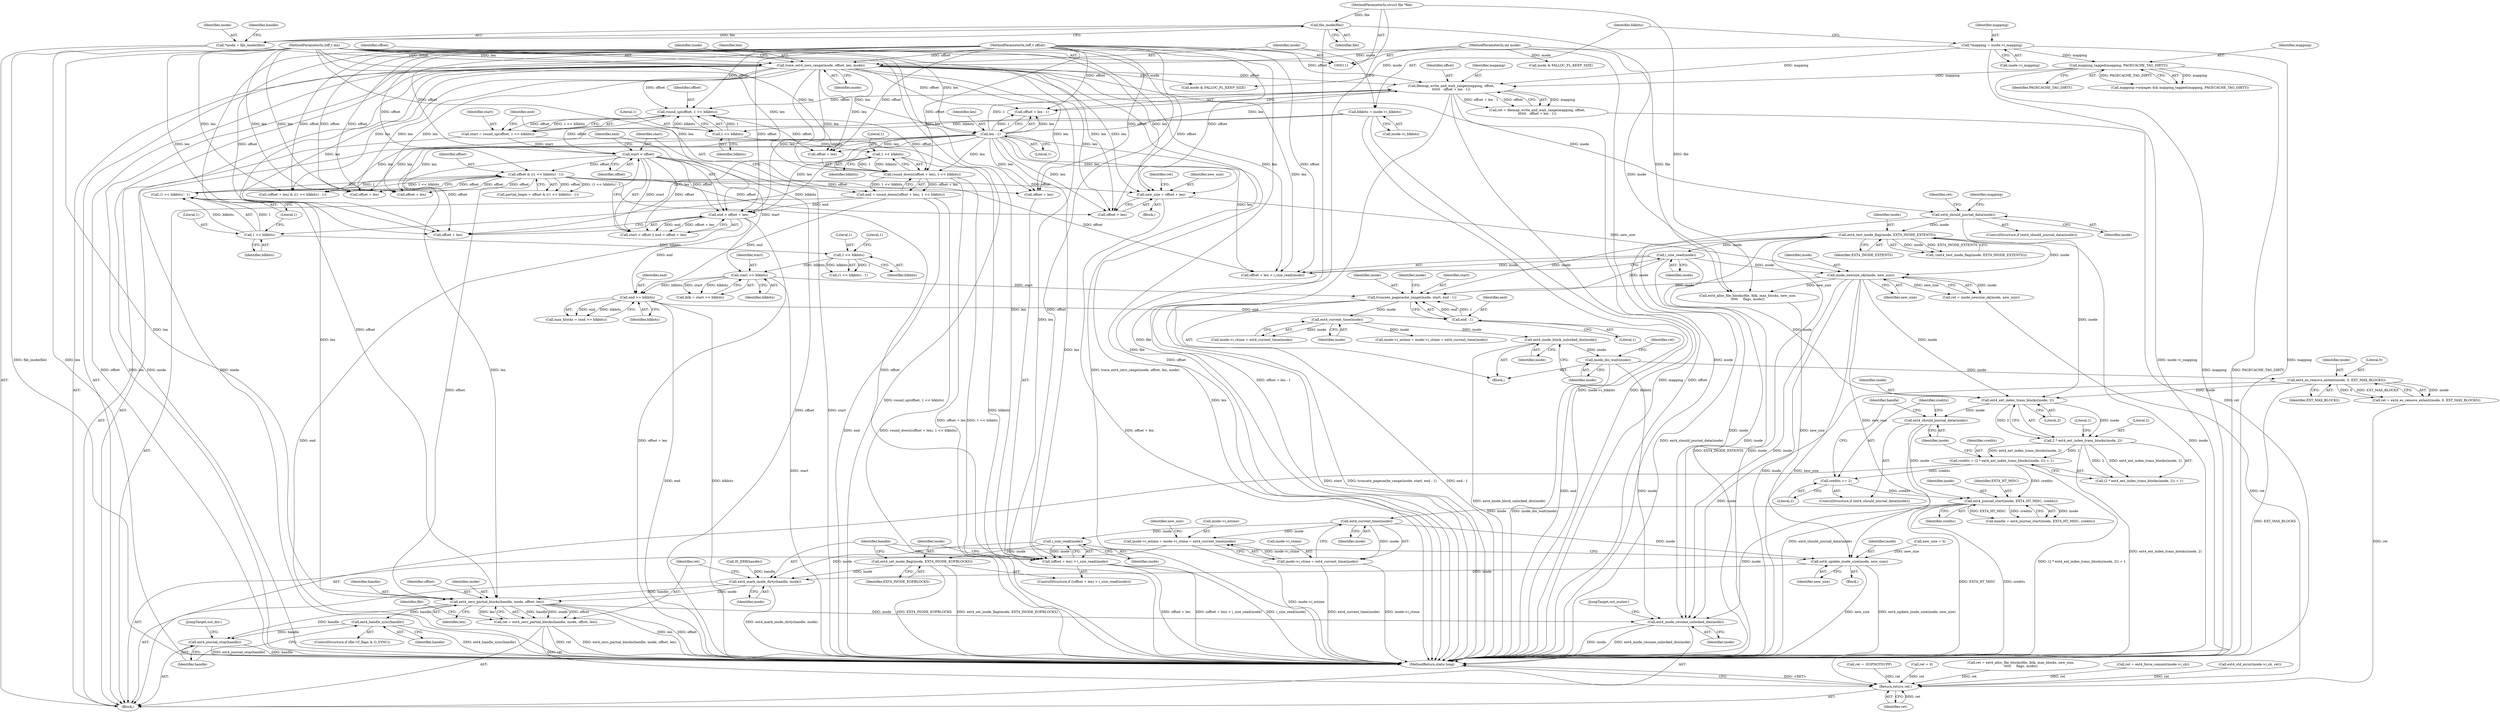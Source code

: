 digraph "0_linux_0f2af21aae11972fa924374ddcf52e88347cf5a8@pointer" {
"1000432" [label="(Call,ext4_current_time(inode))"];
"1000406" [label="(Call,ext4_journal_start(inode, EXT4_HT_MISC, credits))"];
"1000399" [label="(Call,ext4_should_journal_data(inode))"];
"1000394" [label="(Call,ext4_ext_index_trans_blocks(inode, 2))"];
"1000325" [label="(Call,inode_newsize_ok(inode, new_size))"];
"1000315" [label="(Call,i_size_read(inode))"];
"1000296" [label="(Call,ext4_test_inode_flag(inode, EXT4_INODE_EXTENTS))"];
"1000169" [label="(Call,ext4_should_journal_data(inode))"];
"1000154" [label="(Call,trace_ext4_zero_range(inode, offset, len, mode))"];
"1000118" [label="(Call,*inode = file_inode(file))"];
"1000120" [label="(Call,file_inode(file))"];
"1000112" [label="(MethodParameterIn,struct file *file)"];
"1000113" [label="(MethodParameterIn,loff_t offset)"];
"1000114" [label="(MethodParameterIn,loff_t len)"];
"1000115" [label="(MethodParameterIn,int mode)"];
"1000318" [label="(Call,new_size = offset + len)"];
"1000236" [label="(Call,offset & ((1 << blkbits) - 1))"];
"1000223" [label="(Call,start < offset)"];
"1000205" [label="(Call,start = round_up(offset, 1 << blkbits))"];
"1000207" [label="(Call,round_up(offset, 1 << blkbits))"];
"1000193" [label="(Call,filemap_write_and_wait_range(mapping, offset,\n\t\t\t\t\t\t   offset + len - 1))"];
"1000187" [label="(Call,mapping_tagged(mapping, PAGECACHE_TAG_DIRTY))"];
"1000143" [label="(Call,*mapping = inode->i_mapping)"];
"1000198" [label="(Call,len - 1)"];
"1000209" [label="(Call,1 << blkbits)"];
"1000149" [label="(Call,blkbits = inode->i_blkbits)"];
"1000238" [label="(Call,(1 << blkbits) - 1)"];
"1000239" [label="(Call,1 << blkbits)"];
"1000218" [label="(Call,1 << blkbits)"];
"1000375" [label="(Call,ext4_es_remove_extent(inode, 0, EXT_MAX_BLOCKS))"];
"1000359" [label="(Call,inode_dio_wait(inode))"];
"1000357" [label="(Call,ext4_inode_block_unlocked_dio(inode))"];
"1000355" [label="(Call,ext4_current_time(inode))"];
"1000341" [label="(Call,truncate_pagecache_range(inode, start, end - 1))"];
"1000256" [label="(Call,start >> blkbits)"];
"1000250" [label="(Call,1 << blkbits)"];
"1000344" [label="(Call,end - 1)"];
"1000261" [label="(Call,end >> blkbits)"];
"1000226" [label="(Call,end > offset + len)"];
"1000212" [label="(Call,end = round_down((offset + len), 1 << blkbits))"];
"1000214" [label="(Call,round_down((offset + len), 1 << blkbits))"];
"1000401" [label="(Call,credits += 2)"];
"1000389" [label="(Call,credits = (2 * ext4_ext_index_trans_blocks(inode, 2)) + 1)"];
"1000392" [label="(Call,2 * ext4_ext_index_trans_blocks(inode, 2))"];
"1000424" [label="(Call,inode->i_mtime = inode->i_ctime = ext4_current_time(inode))"];
"1000428" [label="(Call,inode->i_ctime = ext4_current_time(inode))"];
"1000437" [label="(Call,ext4_update_inode_size(inode, new_size))"];
"1000452" [label="(Call,ext4_mark_inode_dirty(handle, inode))"];
"1000457" [label="(Call,ext4_zero_partial_blocks(handle, inode, offset, len))"];
"1000455" [label="(Call,ret = ext4_zero_partial_blocks(handle, inode, offset, len))"];
"1000481" [label="(Return,return ret;)"];
"1000468" [label="(Call,ext4_handle_sync(handle))"];
"1000470" [label="(Call,ext4_journal_stop(handle))"];
"1000473" [label="(Call,ext4_inode_resume_unlocked_dio(inode))"];
"1000447" [label="(Call,i_size_read(inode))"];
"1000443" [label="(Call,(offset + len) > i_size_read(inode))"];
"1000449" [label="(Call,ext4_set_inode_flag(inode, EXT4_INODE_EOFBLOCKS))"];
"1000396" [label="(Literal,2)"];
"1000404" [label="(Call,handle = ext4_journal_start(inode, EXT4_HT_MISC, credits))"];
"1000246" [label="(Call,offset + len)"];
"1000465" [label="(Identifier,file)"];
"1000249" [label="(Call,(1 << blkbits) - 1)"];
"1000296" [label="(Call,ext4_test_inode_flag(inode, EXT4_INODE_EXTENTS))"];
"1000228" [label="(Call,offset + len)"];
"1000195" [label="(Identifier,offset)"];
"1000449" [label="(Call,ext4_set_inode_flag(inode, EXT4_INODE_EOFBLOCKS))"];
"1000409" [label="(Identifier,credits)"];
"1000481" [label="(Return,return ret;)"];
"1000363" [label="(Call,ext4_alloc_file_blocks(file, lblk, max_blocks, new_size,\n\t\t\t\t\t     flags, mode))"];
"1000468" [label="(Call,ext4_handle_sync(handle))"];
"1000452" [label="(Call,ext4_mark_inode_dirty(handle, inode))"];
"1000155" [label="(Identifier,inode)"];
"1000462" [label="(ControlStructure,if (file->f_flags & O_SYNC))"];
"1000251" [label="(Literal,1)"];
"1000472" [label="(JumpTarget,out_dio:)"];
"1000300" [label="(Call,ret = -EOPNOTSUPP)"];
"1000456" [label="(Identifier,ret)"];
"1000447" [label="(Call,i_size_read(inode))"];
"1000258" [label="(Identifier,blkbits)"];
"1000150" [label="(Identifier,blkbits)"];
"1000317" [label="(Block,)"];
"1000411" [label="(Call,IS_ERR(handle))"];
"1000257" [label="(Identifier,start)"];
"1000239" [label="(Call,1 << blkbits)"];
"1000351" [label="(Call,inode->i_ctime = ext4_current_time(inode))"];
"1000169" [label="(Call,ext4_should_journal_data(inode))"];
"1000471" [label="(Identifier,handle)"];
"1000439" [label="(Identifier,new_size)"];
"1000112" [label="(MethodParameterIn,struct file *file)"];
"1000458" [label="(Identifier,handle)"];
"1000198" [label="(Call,len - 1)"];
"1000378" [label="(Identifier,EXT_MAX_BLOCKS)"];
"1000297" [label="(Identifier,inode)"];
"1000394" [label="(Call,ext4_ext_index_trans_blocks(inode, 2))"];
"1000145" [label="(Call,inode->i_mapping)"];
"1000340" [label="(Block,)"];
"1000342" [label="(Identifier,inode)"];
"1000193" [label="(Call,filemap_write_and_wait_range(mapping, offset,\n\t\t\t\t\t\t   offset + len - 1))"];
"1000189" [label="(Identifier,PAGECACHE_TAG_DIRTY)"];
"1000345" [label="(Identifier,end)"];
"1000241" [label="(Identifier,blkbits)"];
"1000318" [label="(Call,new_size = offset + len)"];
"1000212" [label="(Call,end = round_down((offset + len), 1 << blkbits))"];
"1000236" [label="(Call,offset & ((1 << blkbits) - 1))"];
"1000393" [label="(Literal,2)"];
"1000392" [label="(Call,2 * ext4_ext_index_trans_blocks(inode, 2))"];
"1000114" [label="(MethodParameterIn,loff_t len)"];
"1000121" [label="(Identifier,file)"];
"1000455" [label="(Call,ret = ext4_zero_partial_blocks(handle, inode, offset, len))"];
"1000213" [label="(Identifier,end)"];
"1000194" [label="(Identifier,mapping)"];
"1000210" [label="(Literal,1)"];
"1000400" [label="(Identifier,inode)"];
"1000424" [label="(Call,inode->i_mtime = inode->i_ctime = ext4_current_time(inode))"];
"1000226" [label="(Call,end > offset + len)"];
"1000320" [label="(Call,offset + len)"];
"1000344" [label="(Call,end - 1)"];
"1000259" [label="(Call,max_blocks = (end >> blkbits))"];
"1000391" [label="(Call,(2 * ext4_ext_index_trans_blocks(inode, 2)) + 1)"];
"1000183" [label="(Call,mapping->nrpages && mapping_tagged(mapping, PAGECACHE_TAG_DIRTY))"];
"1000156" [label="(Identifier,offset)"];
"1000408" [label="(Identifier,EXT4_HT_MISC)"];
"1000242" [label="(Literal,1)"];
"1000163" [label="(Identifier,inode)"];
"1000118" [label="(Call,*inode = file_inode(file))"];
"1000405" [label="(Identifier,handle)"];
"1000375" [label="(Call,ext4_es_remove_extent(inode, 0, EXT_MAX_BLOCKS))"];
"1000261" [label="(Call,end >> blkbits)"];
"1000325" [label="(Call,inode_newsize_ok(inode, new_size))"];
"1000312" [label="(Call,offset + len)"];
"1000346" [label="(Literal,1)"];
"1000219" [label="(Literal,1)"];
"1000469" [label="(Identifier,handle)"];
"1000209" [label="(Call,1 << blkbits)"];
"1000240" [label="(Literal,1)"];
"1000185" [label="(Identifier,mapping)"];
"1000222" [label="(Call,start < offset || end > offset + len)"];
"1000475" [label="(JumpTarget,out_mutex:)"];
"1000252" [label="(Identifier,blkbits)"];
"1000442" [label="(ControlStructure,if ((offset + len) > i_size_read(inode)))"];
"1000298" [label="(Identifier,EXT4_INODE_EXTENTS)"];
"1000220" [label="(Identifier,blkbits)"];
"1000376" [label="(Identifier,inode)"];
"1000470" [label="(Call,ext4_journal_stop(handle))"];
"1000450" [label="(Identifier,inode)"];
"1000473" [label="(Call,ext4_inode_resume_unlocked_dio(inode))"];
"1000128" [label="(Call,new_size = 0)"];
"1000207" [label="(Call,round_up(offset, 1 << blkbits))"];
"1000324" [label="(Identifier,ret)"];
"1000238" [label="(Call,(1 << blkbits) - 1)"];
"1000199" [label="(Identifier,len)"];
"1000341" [label="(Call,truncate_pagecache_range(inode, start, end - 1))"];
"1000263" [label="(Identifier,blkbits)"];
"1000132" [label="(Call,ret = 0)"];
"1000158" [label="(Identifier,mode)"];
"1000116" [label="(Block,)"];
"1000214" [label="(Call,round_down((offset + len), 1 << blkbits))"];
"1000295" [label="(Call,!(ext4_test_inode_flag(inode, EXT4_INODE_EXTENTS)))"];
"1000234" [label="(Call,partial_begin = offset & ((1 << blkbits) - 1))"];
"1000191" [label="(Call,ret = filemap_write_and_wait_range(mapping, offset,\n\t\t\t\t\t\t   offset + len - 1))"];
"1000474" [label="(Identifier,inode)"];
"1000256" [label="(Call,start >> blkbits)"];
"1000188" [label="(Identifier,mapping)"];
"1000460" [label="(Identifier,offset)"];
"1000143" [label="(Call,*mapping = inode->i_mapping)"];
"1000432" [label="(Call,ext4_current_time(inode))"];
"1000250" [label="(Call,1 << blkbits)"];
"1000459" [label="(Identifier,inode)"];
"1000262" [label="(Identifier,end)"];
"1000483" [label="(MethodReturn,static long)"];
"1000327" [label="(Identifier,new_size)"];
"1000438" [label="(Identifier,inode)"];
"1000154" [label="(Call,trace_ext4_zero_range(inode, offset, len, mode))"];
"1000373" [label="(Call,ret = ext4_es_remove_extent(inode, 0, EXT_MAX_BLOCKS))"];
"1000283" [label="(Call,mode & FALLOC_FL_KEEP_SIZE)"];
"1000457" [label="(Call,ext4_zero_partial_blocks(handle, inode, offset, len))"];
"1000119" [label="(Identifier,inode)"];
"1000237" [label="(Identifier,offset)"];
"1000323" [label="(Call,ret = inode_newsize_ok(inode, new_size))"];
"1000315" [label="(Call,i_size_read(inode))"];
"1000443" [label="(Call,(offset + len) > i_size_read(inode))"];
"1000173" [label="(Identifier,ret)"];
"1000170" [label="(Identifier,inode)"];
"1000253" [label="(Literal,1)"];
"1000395" [label="(Identifier,inode)"];
"1000223" [label="(Call,start < offset)"];
"1000308" [label="(Call,mode & FALLOC_FL_KEEP_SIZE)"];
"1000113" [label="(MethodParameterIn,loff_t offset)"];
"1000151" [label="(Call,inode->i_blkbits)"];
"1000206" [label="(Identifier,start)"];
"1000254" [label="(Call,lblk = start >> blkbits)"];
"1000311" [label="(Call,offset + len > i_size_read(inode))"];
"1000347" [label="(Call,inode->i_mtime = inode->i_ctime = ext4_current_time(inode))"];
"1000349" [label="(Identifier,inode)"];
"1000397" [label="(Literal,1)"];
"1000357" [label="(Call,ext4_inode_block_unlocked_dio(inode))"];
"1000356" [label="(Identifier,inode)"];
"1000211" [label="(Identifier,blkbits)"];
"1000425" [label="(Call,inode->i_mtime)"];
"1000407" [label="(Identifier,inode)"];
"1000149" [label="(Call,blkbits = inode->i_blkbits)"];
"1000187" [label="(Call,mapping_tagged(mapping, PAGECACHE_TAG_DIRTY))"];
"1000326" [label="(Identifier,inode)"];
"1000433" [label="(Identifier,inode)"];
"1000196" [label="(Call,offset + len - 1)"];
"1000225" [label="(Identifier,offset)"];
"1000437" [label="(Call,ext4_update_inode_size(inode, new_size))"];
"1000360" [label="(Identifier,inode)"];
"1000390" [label="(Identifier,credits)"];
"1000403" [label="(Literal,2)"];
"1000454" [label="(Identifier,inode)"];
"1000451" [label="(Identifier,EXT4_INODE_EOFBLOCKS)"];
"1000361" [label="(Call,ret = ext4_alloc_file_blocks(file, lblk, max_blocks, new_size,\n\t\t\t\t\t     flags, mode))"];
"1000428" [label="(Call,inode->i_ctime = ext4_current_time(inode))"];
"1000124" [label="(Identifier,handle)"];
"1000399" [label="(Call,ext4_should_journal_data(inode))"];
"1000144" [label="(Identifier,mapping)"];
"1000157" [label="(Identifier,len)"];
"1000200" [label="(Literal,1)"];
"1000168" [label="(ControlStructure,if (ext4_should_journal_data(inode)))"];
"1000316" [label="(Identifier,inode)"];
"1000115" [label="(MethodParameterIn,int mode)"];
"1000227" [label="(Identifier,end)"];
"1000436" [label="(Block,)"];
"1000319" [label="(Identifier,new_size)"];
"1000359" [label="(Call,inode_dio_wait(inode))"];
"1000172" [label="(Call,ret = ext4_force_commit(inode->i_sb))"];
"1000355" [label="(Call,ext4_current_time(inode))"];
"1000406" [label="(Call,ext4_journal_start(inode, EXT4_HT_MISC, credits))"];
"1000377" [label="(Literal,0)"];
"1000401" [label="(Call,credits += 2)"];
"1000429" [label="(Call,inode->i_ctime)"];
"1000448" [label="(Identifier,inode)"];
"1000398" [label="(ControlStructure,if (ext4_should_journal_data(inode)))"];
"1000120" [label="(Call,file_inode(file))"];
"1000461" [label="(Identifier,len)"];
"1000453" [label="(Identifier,handle)"];
"1000224" [label="(Identifier,start)"];
"1000482" [label="(Identifier,ret)"];
"1000444" [label="(Call,offset + len)"];
"1000389" [label="(Call,credits = (2 * ext4_ext_index_trans_blocks(inode, 2)) + 1)"];
"1000245" [label="(Call,(offset + len) & ((1 << blkbits) - 1))"];
"1000343" [label="(Identifier,start)"];
"1000402" [label="(Identifier,credits)"];
"1000208" [label="(Identifier,offset)"];
"1000218" [label="(Call,1 << blkbits)"];
"1000435" [label="(Identifier,new_size)"];
"1000205" [label="(Call,start = round_up(offset, 1 << blkbits))"];
"1000418" [label="(Call,ext4_std_error(inode->i_sb, ret))"];
"1000362" [label="(Identifier,ret)"];
"1000358" [label="(Identifier,inode)"];
"1000215" [label="(Call,offset + len)"];
"1000432" -> "1000428"  [label="AST: "];
"1000432" -> "1000433"  [label="CFG: "];
"1000433" -> "1000432"  [label="AST: "];
"1000428" -> "1000432"  [label="CFG: "];
"1000432" -> "1000424"  [label="DDG: inode"];
"1000432" -> "1000428"  [label="DDG: inode"];
"1000406" -> "1000432"  [label="DDG: inode"];
"1000432" -> "1000437"  [label="DDG: inode"];
"1000432" -> "1000447"  [label="DDG: inode"];
"1000406" -> "1000404"  [label="AST: "];
"1000406" -> "1000409"  [label="CFG: "];
"1000407" -> "1000406"  [label="AST: "];
"1000408" -> "1000406"  [label="AST: "];
"1000409" -> "1000406"  [label="AST: "];
"1000404" -> "1000406"  [label="CFG: "];
"1000406" -> "1000483"  [label="DDG: credits"];
"1000406" -> "1000483"  [label="DDG: EXT4_HT_MISC"];
"1000406" -> "1000404"  [label="DDG: inode"];
"1000406" -> "1000404"  [label="DDG: EXT4_HT_MISC"];
"1000406" -> "1000404"  [label="DDG: credits"];
"1000399" -> "1000406"  [label="DDG: inode"];
"1000401" -> "1000406"  [label="DDG: credits"];
"1000389" -> "1000406"  [label="DDG: credits"];
"1000406" -> "1000473"  [label="DDG: inode"];
"1000399" -> "1000398"  [label="AST: "];
"1000399" -> "1000400"  [label="CFG: "];
"1000400" -> "1000399"  [label="AST: "];
"1000402" -> "1000399"  [label="CFG: "];
"1000405" -> "1000399"  [label="CFG: "];
"1000399" -> "1000483"  [label="DDG: ext4_should_journal_data(inode)"];
"1000394" -> "1000399"  [label="DDG: inode"];
"1000394" -> "1000392"  [label="AST: "];
"1000394" -> "1000396"  [label="CFG: "];
"1000395" -> "1000394"  [label="AST: "];
"1000396" -> "1000394"  [label="AST: "];
"1000392" -> "1000394"  [label="CFG: "];
"1000394" -> "1000392"  [label="DDG: inode"];
"1000394" -> "1000392"  [label="DDG: 2"];
"1000325" -> "1000394"  [label="DDG: inode"];
"1000375" -> "1000394"  [label="DDG: inode"];
"1000315" -> "1000394"  [label="DDG: inode"];
"1000296" -> "1000394"  [label="DDG: inode"];
"1000325" -> "1000323"  [label="AST: "];
"1000325" -> "1000327"  [label="CFG: "];
"1000326" -> "1000325"  [label="AST: "];
"1000327" -> "1000325"  [label="AST: "];
"1000323" -> "1000325"  [label="CFG: "];
"1000325" -> "1000483"  [label="DDG: inode"];
"1000325" -> "1000483"  [label="DDG: new_size"];
"1000325" -> "1000323"  [label="DDG: inode"];
"1000325" -> "1000323"  [label="DDG: new_size"];
"1000315" -> "1000325"  [label="DDG: inode"];
"1000296" -> "1000325"  [label="DDG: inode"];
"1000318" -> "1000325"  [label="DDG: new_size"];
"1000325" -> "1000341"  [label="DDG: inode"];
"1000325" -> "1000363"  [label="DDG: new_size"];
"1000325" -> "1000437"  [label="DDG: new_size"];
"1000325" -> "1000473"  [label="DDG: inode"];
"1000315" -> "1000311"  [label="AST: "];
"1000315" -> "1000316"  [label="CFG: "];
"1000316" -> "1000315"  [label="AST: "];
"1000311" -> "1000315"  [label="CFG: "];
"1000315" -> "1000311"  [label="DDG: inode"];
"1000296" -> "1000315"  [label="DDG: inode"];
"1000315" -> "1000341"  [label="DDG: inode"];
"1000315" -> "1000473"  [label="DDG: inode"];
"1000296" -> "1000295"  [label="AST: "];
"1000296" -> "1000298"  [label="CFG: "];
"1000297" -> "1000296"  [label="AST: "];
"1000298" -> "1000296"  [label="AST: "];
"1000295" -> "1000296"  [label="CFG: "];
"1000296" -> "1000483"  [label="DDG: EXT4_INODE_EXTENTS"];
"1000296" -> "1000483"  [label="DDG: inode"];
"1000296" -> "1000295"  [label="DDG: inode"];
"1000296" -> "1000295"  [label="DDG: EXT4_INODE_EXTENTS"];
"1000169" -> "1000296"  [label="DDG: inode"];
"1000296" -> "1000341"  [label="DDG: inode"];
"1000296" -> "1000473"  [label="DDG: inode"];
"1000169" -> "1000168"  [label="AST: "];
"1000169" -> "1000170"  [label="CFG: "];
"1000170" -> "1000169"  [label="AST: "];
"1000173" -> "1000169"  [label="CFG: "];
"1000185" -> "1000169"  [label="CFG: "];
"1000169" -> "1000483"  [label="DDG: ext4_should_journal_data(inode)"];
"1000169" -> "1000483"  [label="DDG: inode"];
"1000154" -> "1000169"  [label="DDG: inode"];
"1000154" -> "1000116"  [label="AST: "];
"1000154" -> "1000158"  [label="CFG: "];
"1000155" -> "1000154"  [label="AST: "];
"1000156" -> "1000154"  [label="AST: "];
"1000157" -> "1000154"  [label="AST: "];
"1000158" -> "1000154"  [label="AST: "];
"1000163" -> "1000154"  [label="CFG: "];
"1000154" -> "1000483"  [label="DDG: len"];
"1000154" -> "1000483"  [label="DDG: inode"];
"1000154" -> "1000483"  [label="DDG: mode"];
"1000154" -> "1000483"  [label="DDG: trace_ext4_zero_range(inode, offset, len, mode)"];
"1000154" -> "1000483"  [label="DDG: offset"];
"1000118" -> "1000154"  [label="DDG: inode"];
"1000113" -> "1000154"  [label="DDG: offset"];
"1000114" -> "1000154"  [label="DDG: len"];
"1000115" -> "1000154"  [label="DDG: mode"];
"1000154" -> "1000193"  [label="DDG: offset"];
"1000154" -> "1000196"  [label="DDG: offset"];
"1000154" -> "1000198"  [label="DDG: len"];
"1000154" -> "1000207"  [label="DDG: offset"];
"1000154" -> "1000214"  [label="DDG: len"];
"1000154" -> "1000215"  [label="DDG: len"];
"1000154" -> "1000226"  [label="DDG: len"];
"1000154" -> "1000228"  [label="DDG: len"];
"1000154" -> "1000245"  [label="DDG: len"];
"1000154" -> "1000246"  [label="DDG: len"];
"1000154" -> "1000283"  [label="DDG: mode"];
"1000154" -> "1000311"  [label="DDG: len"];
"1000154" -> "1000312"  [label="DDG: len"];
"1000154" -> "1000318"  [label="DDG: len"];
"1000154" -> "1000320"  [label="DDG: len"];
"1000154" -> "1000443"  [label="DDG: len"];
"1000154" -> "1000444"  [label="DDG: len"];
"1000154" -> "1000457"  [label="DDG: len"];
"1000118" -> "1000116"  [label="AST: "];
"1000118" -> "1000120"  [label="CFG: "];
"1000119" -> "1000118"  [label="AST: "];
"1000120" -> "1000118"  [label="AST: "];
"1000124" -> "1000118"  [label="CFG: "];
"1000118" -> "1000483"  [label="DDG: file_inode(file)"];
"1000120" -> "1000118"  [label="DDG: file"];
"1000120" -> "1000121"  [label="CFG: "];
"1000121" -> "1000120"  [label="AST: "];
"1000120" -> "1000483"  [label="DDG: file"];
"1000112" -> "1000120"  [label="DDG: file"];
"1000120" -> "1000363"  [label="DDG: file"];
"1000112" -> "1000111"  [label="AST: "];
"1000112" -> "1000483"  [label="DDG: file"];
"1000112" -> "1000363"  [label="DDG: file"];
"1000113" -> "1000111"  [label="AST: "];
"1000113" -> "1000483"  [label="DDG: offset"];
"1000113" -> "1000193"  [label="DDG: offset"];
"1000113" -> "1000196"  [label="DDG: offset"];
"1000113" -> "1000207"  [label="DDG: offset"];
"1000113" -> "1000214"  [label="DDG: offset"];
"1000113" -> "1000215"  [label="DDG: offset"];
"1000113" -> "1000223"  [label="DDG: offset"];
"1000113" -> "1000226"  [label="DDG: offset"];
"1000113" -> "1000228"  [label="DDG: offset"];
"1000113" -> "1000236"  [label="DDG: offset"];
"1000113" -> "1000245"  [label="DDG: offset"];
"1000113" -> "1000246"  [label="DDG: offset"];
"1000113" -> "1000311"  [label="DDG: offset"];
"1000113" -> "1000312"  [label="DDG: offset"];
"1000113" -> "1000318"  [label="DDG: offset"];
"1000113" -> "1000320"  [label="DDG: offset"];
"1000113" -> "1000443"  [label="DDG: offset"];
"1000113" -> "1000444"  [label="DDG: offset"];
"1000113" -> "1000457"  [label="DDG: offset"];
"1000114" -> "1000111"  [label="AST: "];
"1000114" -> "1000483"  [label="DDG: len"];
"1000114" -> "1000198"  [label="DDG: len"];
"1000114" -> "1000214"  [label="DDG: len"];
"1000114" -> "1000215"  [label="DDG: len"];
"1000114" -> "1000226"  [label="DDG: len"];
"1000114" -> "1000228"  [label="DDG: len"];
"1000114" -> "1000245"  [label="DDG: len"];
"1000114" -> "1000246"  [label="DDG: len"];
"1000114" -> "1000311"  [label="DDG: len"];
"1000114" -> "1000312"  [label="DDG: len"];
"1000114" -> "1000318"  [label="DDG: len"];
"1000114" -> "1000320"  [label="DDG: len"];
"1000114" -> "1000443"  [label="DDG: len"];
"1000114" -> "1000444"  [label="DDG: len"];
"1000114" -> "1000457"  [label="DDG: len"];
"1000115" -> "1000111"  [label="AST: "];
"1000115" -> "1000483"  [label="DDG: mode"];
"1000115" -> "1000283"  [label="DDG: mode"];
"1000115" -> "1000308"  [label="DDG: mode"];
"1000115" -> "1000363"  [label="DDG: mode"];
"1000318" -> "1000317"  [label="AST: "];
"1000318" -> "1000320"  [label="CFG: "];
"1000319" -> "1000318"  [label="AST: "];
"1000320" -> "1000318"  [label="AST: "];
"1000324" -> "1000318"  [label="CFG: "];
"1000318" -> "1000483"  [label="DDG: offset + len"];
"1000236" -> "1000318"  [label="DDG: offset"];
"1000198" -> "1000318"  [label="DDG: len"];
"1000236" -> "1000234"  [label="AST: "];
"1000236" -> "1000238"  [label="CFG: "];
"1000237" -> "1000236"  [label="AST: "];
"1000238" -> "1000236"  [label="AST: "];
"1000234" -> "1000236"  [label="CFG: "];
"1000236" -> "1000234"  [label="DDG: offset"];
"1000236" -> "1000234"  [label="DDG: (1 << blkbits) - 1"];
"1000223" -> "1000236"  [label="DDG: offset"];
"1000238" -> "1000236"  [label="DDG: 1 << blkbits"];
"1000238" -> "1000236"  [label="DDG: 1"];
"1000236" -> "1000245"  [label="DDG: offset"];
"1000236" -> "1000246"  [label="DDG: offset"];
"1000236" -> "1000311"  [label="DDG: offset"];
"1000236" -> "1000312"  [label="DDG: offset"];
"1000236" -> "1000320"  [label="DDG: offset"];
"1000236" -> "1000443"  [label="DDG: offset"];
"1000236" -> "1000444"  [label="DDG: offset"];
"1000236" -> "1000457"  [label="DDG: offset"];
"1000223" -> "1000222"  [label="AST: "];
"1000223" -> "1000225"  [label="CFG: "];
"1000224" -> "1000223"  [label="AST: "];
"1000225" -> "1000223"  [label="AST: "];
"1000227" -> "1000223"  [label="CFG: "];
"1000222" -> "1000223"  [label="CFG: "];
"1000223" -> "1000483"  [label="DDG: offset"];
"1000223" -> "1000483"  [label="DDG: start"];
"1000223" -> "1000222"  [label="DDG: start"];
"1000223" -> "1000222"  [label="DDG: offset"];
"1000205" -> "1000223"  [label="DDG: start"];
"1000207" -> "1000223"  [label="DDG: offset"];
"1000223" -> "1000226"  [label="DDG: offset"];
"1000223" -> "1000228"  [label="DDG: offset"];
"1000223" -> "1000256"  [label="DDG: start"];
"1000205" -> "1000116"  [label="AST: "];
"1000205" -> "1000207"  [label="CFG: "];
"1000206" -> "1000205"  [label="AST: "];
"1000207" -> "1000205"  [label="AST: "];
"1000213" -> "1000205"  [label="CFG: "];
"1000205" -> "1000483"  [label="DDG: round_up(offset, 1 << blkbits)"];
"1000207" -> "1000205"  [label="DDG: offset"];
"1000207" -> "1000205"  [label="DDG: 1 << blkbits"];
"1000207" -> "1000209"  [label="CFG: "];
"1000208" -> "1000207"  [label="AST: "];
"1000209" -> "1000207"  [label="AST: "];
"1000193" -> "1000207"  [label="DDG: offset"];
"1000209" -> "1000207"  [label="DDG: 1"];
"1000209" -> "1000207"  [label="DDG: blkbits"];
"1000207" -> "1000214"  [label="DDG: offset"];
"1000207" -> "1000215"  [label="DDG: offset"];
"1000193" -> "1000191"  [label="AST: "];
"1000193" -> "1000196"  [label="CFG: "];
"1000194" -> "1000193"  [label="AST: "];
"1000195" -> "1000193"  [label="AST: "];
"1000196" -> "1000193"  [label="AST: "];
"1000191" -> "1000193"  [label="CFG: "];
"1000193" -> "1000483"  [label="DDG: mapping"];
"1000193" -> "1000483"  [label="DDG: offset"];
"1000193" -> "1000483"  [label="DDG: offset + len - 1"];
"1000193" -> "1000191"  [label="DDG: mapping"];
"1000193" -> "1000191"  [label="DDG: offset"];
"1000193" -> "1000191"  [label="DDG: offset + len - 1"];
"1000187" -> "1000193"  [label="DDG: mapping"];
"1000143" -> "1000193"  [label="DDG: mapping"];
"1000198" -> "1000193"  [label="DDG: len"];
"1000198" -> "1000193"  [label="DDG: 1"];
"1000187" -> "1000183"  [label="AST: "];
"1000187" -> "1000189"  [label="CFG: "];
"1000188" -> "1000187"  [label="AST: "];
"1000189" -> "1000187"  [label="AST: "];
"1000183" -> "1000187"  [label="CFG: "];
"1000187" -> "1000483"  [label="DDG: mapping"];
"1000187" -> "1000483"  [label="DDG: PAGECACHE_TAG_DIRTY"];
"1000187" -> "1000183"  [label="DDG: mapping"];
"1000187" -> "1000183"  [label="DDG: PAGECACHE_TAG_DIRTY"];
"1000143" -> "1000187"  [label="DDG: mapping"];
"1000143" -> "1000116"  [label="AST: "];
"1000143" -> "1000145"  [label="CFG: "];
"1000144" -> "1000143"  [label="AST: "];
"1000145" -> "1000143"  [label="AST: "];
"1000150" -> "1000143"  [label="CFG: "];
"1000143" -> "1000483"  [label="DDG: mapping"];
"1000143" -> "1000483"  [label="DDG: inode->i_mapping"];
"1000198" -> "1000196"  [label="AST: "];
"1000198" -> "1000200"  [label="CFG: "];
"1000199" -> "1000198"  [label="AST: "];
"1000200" -> "1000198"  [label="AST: "];
"1000196" -> "1000198"  [label="CFG: "];
"1000198" -> "1000483"  [label="DDG: len"];
"1000198" -> "1000196"  [label="DDG: len"];
"1000198" -> "1000196"  [label="DDG: 1"];
"1000198" -> "1000214"  [label="DDG: len"];
"1000198" -> "1000215"  [label="DDG: len"];
"1000198" -> "1000226"  [label="DDG: len"];
"1000198" -> "1000228"  [label="DDG: len"];
"1000198" -> "1000245"  [label="DDG: len"];
"1000198" -> "1000246"  [label="DDG: len"];
"1000198" -> "1000311"  [label="DDG: len"];
"1000198" -> "1000312"  [label="DDG: len"];
"1000198" -> "1000320"  [label="DDG: len"];
"1000198" -> "1000443"  [label="DDG: len"];
"1000198" -> "1000444"  [label="DDG: len"];
"1000198" -> "1000457"  [label="DDG: len"];
"1000209" -> "1000211"  [label="CFG: "];
"1000210" -> "1000209"  [label="AST: "];
"1000211" -> "1000209"  [label="AST: "];
"1000149" -> "1000209"  [label="DDG: blkbits"];
"1000209" -> "1000218"  [label="DDG: blkbits"];
"1000149" -> "1000116"  [label="AST: "];
"1000149" -> "1000151"  [label="CFG: "];
"1000150" -> "1000149"  [label="AST: "];
"1000151" -> "1000149"  [label="AST: "];
"1000155" -> "1000149"  [label="CFG: "];
"1000149" -> "1000483"  [label="DDG: inode->i_blkbits"];
"1000149" -> "1000483"  [label="DDG: blkbits"];
"1000238" -> "1000242"  [label="CFG: "];
"1000239" -> "1000238"  [label="AST: "];
"1000242" -> "1000238"  [label="AST: "];
"1000239" -> "1000238"  [label="DDG: 1"];
"1000239" -> "1000238"  [label="DDG: blkbits"];
"1000239" -> "1000241"  [label="CFG: "];
"1000240" -> "1000239"  [label="AST: "];
"1000241" -> "1000239"  [label="AST: "];
"1000242" -> "1000239"  [label="CFG: "];
"1000218" -> "1000239"  [label="DDG: blkbits"];
"1000239" -> "1000250"  [label="DDG: blkbits"];
"1000218" -> "1000214"  [label="AST: "];
"1000218" -> "1000220"  [label="CFG: "];
"1000219" -> "1000218"  [label="AST: "];
"1000220" -> "1000218"  [label="AST: "];
"1000214" -> "1000218"  [label="CFG: "];
"1000218" -> "1000483"  [label="DDG: blkbits"];
"1000218" -> "1000214"  [label="DDG: 1"];
"1000218" -> "1000214"  [label="DDG: blkbits"];
"1000375" -> "1000373"  [label="AST: "];
"1000375" -> "1000378"  [label="CFG: "];
"1000376" -> "1000375"  [label="AST: "];
"1000377" -> "1000375"  [label="AST: "];
"1000378" -> "1000375"  [label="AST: "];
"1000373" -> "1000375"  [label="CFG: "];
"1000375" -> "1000483"  [label="DDG: EXT_MAX_BLOCKS"];
"1000375" -> "1000373"  [label="DDG: inode"];
"1000375" -> "1000373"  [label="DDG: 0"];
"1000375" -> "1000373"  [label="DDG: EXT_MAX_BLOCKS"];
"1000359" -> "1000375"  [label="DDG: inode"];
"1000375" -> "1000473"  [label="DDG: inode"];
"1000359" -> "1000340"  [label="AST: "];
"1000359" -> "1000360"  [label="CFG: "];
"1000360" -> "1000359"  [label="AST: "];
"1000362" -> "1000359"  [label="CFG: "];
"1000359" -> "1000483"  [label="DDG: inode_dio_wait(inode)"];
"1000357" -> "1000359"  [label="DDG: inode"];
"1000359" -> "1000473"  [label="DDG: inode"];
"1000357" -> "1000340"  [label="AST: "];
"1000357" -> "1000358"  [label="CFG: "];
"1000358" -> "1000357"  [label="AST: "];
"1000360" -> "1000357"  [label="CFG: "];
"1000357" -> "1000483"  [label="DDG: ext4_inode_block_unlocked_dio(inode)"];
"1000355" -> "1000357"  [label="DDG: inode"];
"1000355" -> "1000351"  [label="AST: "];
"1000355" -> "1000356"  [label="CFG: "];
"1000356" -> "1000355"  [label="AST: "];
"1000351" -> "1000355"  [label="CFG: "];
"1000355" -> "1000347"  [label="DDG: inode"];
"1000355" -> "1000351"  [label="DDG: inode"];
"1000341" -> "1000355"  [label="DDG: inode"];
"1000341" -> "1000340"  [label="AST: "];
"1000341" -> "1000344"  [label="CFG: "];
"1000342" -> "1000341"  [label="AST: "];
"1000343" -> "1000341"  [label="AST: "];
"1000344" -> "1000341"  [label="AST: "];
"1000349" -> "1000341"  [label="CFG: "];
"1000341" -> "1000483"  [label="DDG: end - 1"];
"1000341" -> "1000483"  [label="DDG: start"];
"1000341" -> "1000483"  [label="DDG: truncate_pagecache_range(inode, start, end - 1)"];
"1000256" -> "1000341"  [label="DDG: start"];
"1000344" -> "1000341"  [label="DDG: end"];
"1000344" -> "1000341"  [label="DDG: 1"];
"1000256" -> "1000254"  [label="AST: "];
"1000256" -> "1000258"  [label="CFG: "];
"1000257" -> "1000256"  [label="AST: "];
"1000258" -> "1000256"  [label="AST: "];
"1000254" -> "1000256"  [label="CFG: "];
"1000256" -> "1000483"  [label="DDG: start"];
"1000256" -> "1000254"  [label="DDG: start"];
"1000256" -> "1000254"  [label="DDG: blkbits"];
"1000250" -> "1000256"  [label="DDG: blkbits"];
"1000256" -> "1000261"  [label="DDG: blkbits"];
"1000250" -> "1000249"  [label="AST: "];
"1000250" -> "1000252"  [label="CFG: "];
"1000251" -> "1000250"  [label="AST: "];
"1000252" -> "1000250"  [label="AST: "];
"1000253" -> "1000250"  [label="CFG: "];
"1000250" -> "1000249"  [label="DDG: 1"];
"1000250" -> "1000249"  [label="DDG: blkbits"];
"1000344" -> "1000346"  [label="CFG: "];
"1000345" -> "1000344"  [label="AST: "];
"1000346" -> "1000344"  [label="AST: "];
"1000344" -> "1000483"  [label="DDG: end"];
"1000261" -> "1000344"  [label="DDG: end"];
"1000261" -> "1000259"  [label="AST: "];
"1000261" -> "1000263"  [label="CFG: "];
"1000262" -> "1000261"  [label="AST: "];
"1000263" -> "1000261"  [label="AST: "];
"1000259" -> "1000261"  [label="CFG: "];
"1000261" -> "1000483"  [label="DDG: blkbits"];
"1000261" -> "1000483"  [label="DDG: end"];
"1000261" -> "1000259"  [label="DDG: end"];
"1000261" -> "1000259"  [label="DDG: blkbits"];
"1000226" -> "1000261"  [label="DDG: end"];
"1000212" -> "1000261"  [label="DDG: end"];
"1000226" -> "1000222"  [label="AST: "];
"1000226" -> "1000228"  [label="CFG: "];
"1000227" -> "1000226"  [label="AST: "];
"1000228" -> "1000226"  [label="AST: "];
"1000222" -> "1000226"  [label="CFG: "];
"1000226" -> "1000483"  [label="DDG: end"];
"1000226" -> "1000483"  [label="DDG: offset + len"];
"1000226" -> "1000222"  [label="DDG: end"];
"1000226" -> "1000222"  [label="DDG: offset + len"];
"1000212" -> "1000226"  [label="DDG: end"];
"1000212" -> "1000116"  [label="AST: "];
"1000212" -> "1000214"  [label="CFG: "];
"1000213" -> "1000212"  [label="AST: "];
"1000214" -> "1000212"  [label="AST: "];
"1000224" -> "1000212"  [label="CFG: "];
"1000212" -> "1000483"  [label="DDG: round_down((offset + len), 1 << blkbits)"];
"1000212" -> "1000483"  [label="DDG: end"];
"1000214" -> "1000212"  [label="DDG: offset + len"];
"1000214" -> "1000212"  [label="DDG: 1 << blkbits"];
"1000215" -> "1000214"  [label="AST: "];
"1000214" -> "1000483"  [label="DDG: 1 << blkbits"];
"1000214" -> "1000483"  [label="DDG: offset + len"];
"1000401" -> "1000398"  [label="AST: "];
"1000401" -> "1000403"  [label="CFG: "];
"1000402" -> "1000401"  [label="AST: "];
"1000403" -> "1000401"  [label="AST: "];
"1000405" -> "1000401"  [label="CFG: "];
"1000389" -> "1000401"  [label="DDG: credits"];
"1000389" -> "1000116"  [label="AST: "];
"1000389" -> "1000391"  [label="CFG: "];
"1000390" -> "1000389"  [label="AST: "];
"1000391" -> "1000389"  [label="AST: "];
"1000400" -> "1000389"  [label="CFG: "];
"1000389" -> "1000483"  [label="DDG: (2 * ext4_ext_index_trans_blocks(inode, 2)) + 1"];
"1000392" -> "1000389"  [label="DDG: 2"];
"1000392" -> "1000389"  [label="DDG: ext4_ext_index_trans_blocks(inode, 2)"];
"1000392" -> "1000391"  [label="AST: "];
"1000393" -> "1000392"  [label="AST: "];
"1000397" -> "1000392"  [label="CFG: "];
"1000392" -> "1000483"  [label="DDG: ext4_ext_index_trans_blocks(inode, 2)"];
"1000392" -> "1000391"  [label="DDG: 2"];
"1000392" -> "1000391"  [label="DDG: ext4_ext_index_trans_blocks(inode, 2)"];
"1000424" -> "1000116"  [label="AST: "];
"1000424" -> "1000428"  [label="CFG: "];
"1000425" -> "1000424"  [label="AST: "];
"1000428" -> "1000424"  [label="AST: "];
"1000435" -> "1000424"  [label="CFG: "];
"1000424" -> "1000483"  [label="DDG: inode->i_mtime"];
"1000428" -> "1000424"  [label="DDG: inode->i_ctime"];
"1000429" -> "1000428"  [label="AST: "];
"1000428" -> "1000483"  [label="DDG: ext4_current_time(inode)"];
"1000428" -> "1000483"  [label="DDG: inode->i_ctime"];
"1000437" -> "1000436"  [label="AST: "];
"1000437" -> "1000439"  [label="CFG: "];
"1000438" -> "1000437"  [label="AST: "];
"1000439" -> "1000437"  [label="AST: "];
"1000453" -> "1000437"  [label="CFG: "];
"1000437" -> "1000483"  [label="DDG: ext4_update_inode_size(inode, new_size)"];
"1000437" -> "1000483"  [label="DDG: new_size"];
"1000128" -> "1000437"  [label="DDG: new_size"];
"1000363" -> "1000437"  [label="DDG: new_size"];
"1000437" -> "1000452"  [label="DDG: inode"];
"1000452" -> "1000116"  [label="AST: "];
"1000452" -> "1000454"  [label="CFG: "];
"1000453" -> "1000452"  [label="AST: "];
"1000454" -> "1000452"  [label="AST: "];
"1000456" -> "1000452"  [label="CFG: "];
"1000452" -> "1000483"  [label="DDG: ext4_mark_inode_dirty(handle, inode)"];
"1000411" -> "1000452"  [label="DDG: handle"];
"1000449" -> "1000452"  [label="DDG: inode"];
"1000447" -> "1000452"  [label="DDG: inode"];
"1000452" -> "1000457"  [label="DDG: handle"];
"1000452" -> "1000457"  [label="DDG: inode"];
"1000457" -> "1000455"  [label="AST: "];
"1000457" -> "1000461"  [label="CFG: "];
"1000458" -> "1000457"  [label="AST: "];
"1000459" -> "1000457"  [label="AST: "];
"1000460" -> "1000457"  [label="AST: "];
"1000461" -> "1000457"  [label="AST: "];
"1000455" -> "1000457"  [label="CFG: "];
"1000457" -> "1000483"  [label="DDG: len"];
"1000457" -> "1000483"  [label="DDG: offset"];
"1000457" -> "1000455"  [label="DDG: handle"];
"1000457" -> "1000455"  [label="DDG: inode"];
"1000457" -> "1000455"  [label="DDG: offset"];
"1000457" -> "1000455"  [label="DDG: len"];
"1000457" -> "1000468"  [label="DDG: handle"];
"1000457" -> "1000470"  [label="DDG: handle"];
"1000457" -> "1000473"  [label="DDG: inode"];
"1000455" -> "1000116"  [label="AST: "];
"1000456" -> "1000455"  [label="AST: "];
"1000465" -> "1000455"  [label="CFG: "];
"1000455" -> "1000483"  [label="DDG: ext4_zero_partial_blocks(handle, inode, offset, len)"];
"1000455" -> "1000483"  [label="DDG: ret"];
"1000455" -> "1000481"  [label="DDG: ret"];
"1000481" -> "1000116"  [label="AST: "];
"1000481" -> "1000482"  [label="CFG: "];
"1000482" -> "1000481"  [label="AST: "];
"1000483" -> "1000481"  [label="CFG: "];
"1000481" -> "1000483"  [label="DDG: <RET>"];
"1000482" -> "1000481"  [label="DDG: ret"];
"1000300" -> "1000481"  [label="DDG: ret"];
"1000418" -> "1000481"  [label="DDG: ret"];
"1000132" -> "1000481"  [label="DDG: ret"];
"1000323" -> "1000481"  [label="DDG: ret"];
"1000172" -> "1000481"  [label="DDG: ret"];
"1000361" -> "1000481"  [label="DDG: ret"];
"1000373" -> "1000481"  [label="DDG: ret"];
"1000191" -> "1000481"  [label="DDG: ret"];
"1000468" -> "1000462"  [label="AST: "];
"1000468" -> "1000469"  [label="CFG: "];
"1000469" -> "1000468"  [label="AST: "];
"1000471" -> "1000468"  [label="CFG: "];
"1000468" -> "1000483"  [label="DDG: ext4_handle_sync(handle)"];
"1000468" -> "1000470"  [label="DDG: handle"];
"1000470" -> "1000116"  [label="AST: "];
"1000470" -> "1000471"  [label="CFG: "];
"1000471" -> "1000470"  [label="AST: "];
"1000472" -> "1000470"  [label="CFG: "];
"1000470" -> "1000483"  [label="DDG: handle"];
"1000470" -> "1000483"  [label="DDG: ext4_journal_stop(handle)"];
"1000473" -> "1000116"  [label="AST: "];
"1000473" -> "1000474"  [label="CFG: "];
"1000474" -> "1000473"  [label="AST: "];
"1000475" -> "1000473"  [label="CFG: "];
"1000473" -> "1000483"  [label="DDG: inode"];
"1000473" -> "1000483"  [label="DDG: ext4_inode_resume_unlocked_dio(inode)"];
"1000447" -> "1000443"  [label="AST: "];
"1000447" -> "1000448"  [label="CFG: "];
"1000448" -> "1000447"  [label="AST: "];
"1000443" -> "1000447"  [label="CFG: "];
"1000447" -> "1000443"  [label="DDG: inode"];
"1000447" -> "1000449"  [label="DDG: inode"];
"1000443" -> "1000442"  [label="AST: "];
"1000444" -> "1000443"  [label="AST: "];
"1000450" -> "1000443"  [label="CFG: "];
"1000453" -> "1000443"  [label="CFG: "];
"1000443" -> "1000483"  [label="DDG: (offset + len) > i_size_read(inode)"];
"1000443" -> "1000483"  [label="DDG: i_size_read(inode)"];
"1000443" -> "1000483"  [label="DDG: offset + len"];
"1000449" -> "1000442"  [label="AST: "];
"1000449" -> "1000451"  [label="CFG: "];
"1000450" -> "1000449"  [label="AST: "];
"1000451" -> "1000449"  [label="AST: "];
"1000453" -> "1000449"  [label="CFG: "];
"1000449" -> "1000483"  [label="DDG: ext4_set_inode_flag(inode, EXT4_INODE_EOFBLOCKS)"];
"1000449" -> "1000483"  [label="DDG: EXT4_INODE_EOFBLOCKS"];
}
